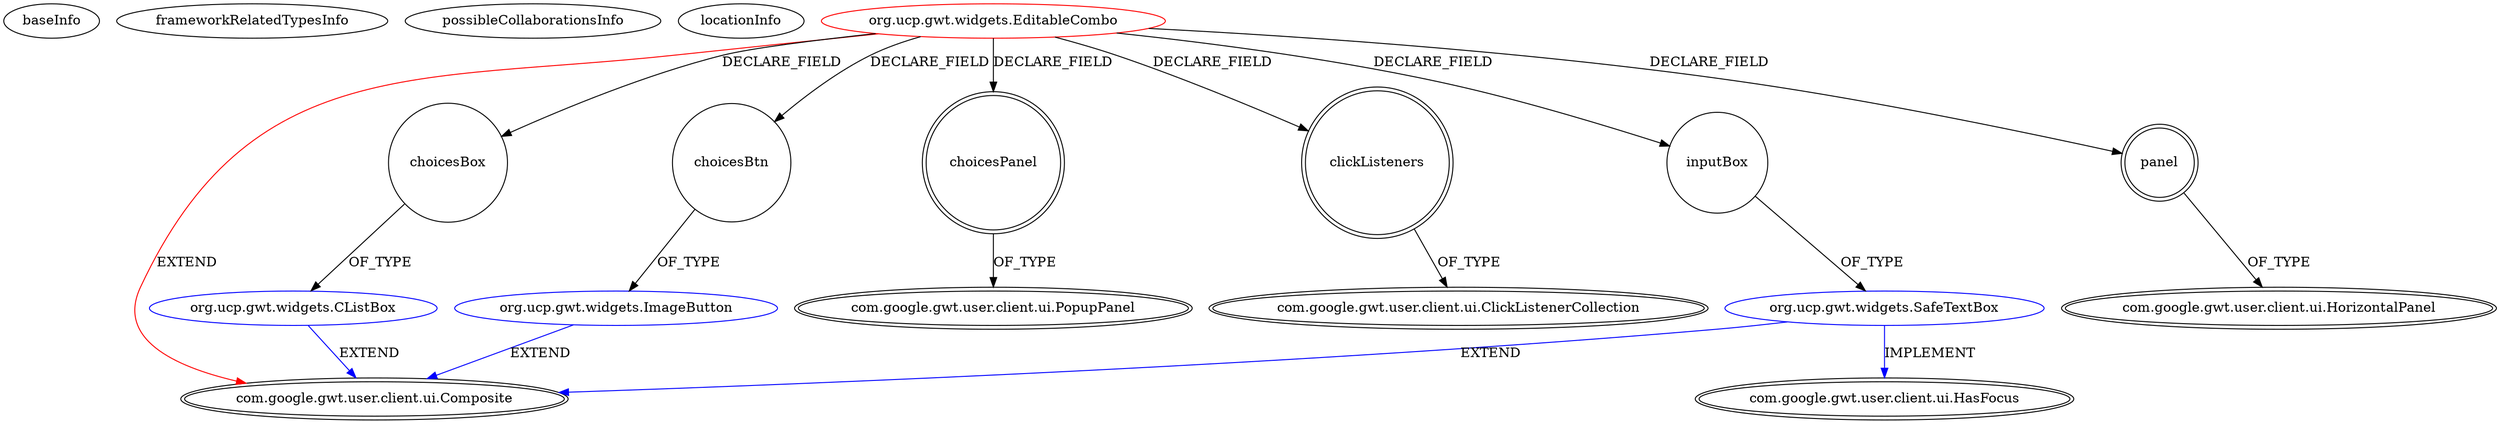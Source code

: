 digraph {
baseInfo[graphId=3034,category="extension_graph",isAnonymous=false,possibleRelation=true]
frameworkRelatedTypesInfo[0="com.google.gwt.user.client.ui.Composite"]
possibleCollaborationsInfo[0="3034~FIELD_DECLARATION-~com.google.gwt.user.client.ui.Composite ~com.google.gwt.user.client.ui.Composite ~false~false",1="3034~FIELD_DECLARATION-~com.google.gwt.user.client.ui.Composite ~com.google.gwt.user.client.ui.Composite com.google.gwt.user.client.ui.HasFocus ~false~false"]
locationInfo[projectName="hmiguellima-ugat",filePath="/hmiguellima-ugat/ugat-master/src/org/ucp/gwt/widgets/EditableCombo.java",contextSignature="EditableCombo",graphId="3034"]
0[label="org.ucp.gwt.widgets.EditableCombo",vertexType="ROOT_CLIENT_CLASS_DECLARATION",isFrameworkType=false,color=red]
1[label="com.google.gwt.user.client.ui.Composite",vertexType="FRAMEWORK_CLASS_TYPE",isFrameworkType=true,peripheries=2]
2[label="choicesBox",vertexType="FIELD_DECLARATION",isFrameworkType=false,shape=circle]
3[label="org.ucp.gwt.widgets.CListBox",vertexType="REFERENCE_CLIENT_CLASS_DECLARATION",isFrameworkType=false,color=blue]
5[label="choicesBtn",vertexType="FIELD_DECLARATION",isFrameworkType=false,shape=circle]
6[label="org.ucp.gwt.widgets.ImageButton",vertexType="REFERENCE_CLIENT_CLASS_DECLARATION",isFrameworkType=false,color=blue]
8[label="choicesPanel",vertexType="FIELD_DECLARATION",isFrameworkType=true,peripheries=2,shape=circle]
9[label="com.google.gwt.user.client.ui.PopupPanel",vertexType="FRAMEWORK_CLASS_TYPE",isFrameworkType=true,peripheries=2]
10[label="clickListeners",vertexType="FIELD_DECLARATION",isFrameworkType=true,peripheries=2,shape=circle]
11[label="com.google.gwt.user.client.ui.ClickListenerCollection",vertexType="FRAMEWORK_CLASS_TYPE",isFrameworkType=true,peripheries=2]
12[label="inputBox",vertexType="FIELD_DECLARATION",isFrameworkType=false,shape=circle]
13[label="org.ucp.gwt.widgets.SafeTextBox",vertexType="REFERENCE_CLIENT_CLASS_DECLARATION",isFrameworkType=false,color=blue]
15[label="com.google.gwt.user.client.ui.HasFocus",vertexType="FRAMEWORK_INTERFACE_TYPE",isFrameworkType=true,peripheries=2]
16[label="panel",vertexType="FIELD_DECLARATION",isFrameworkType=true,peripheries=2,shape=circle]
17[label="com.google.gwt.user.client.ui.HorizontalPanel",vertexType="FRAMEWORK_CLASS_TYPE",isFrameworkType=true,peripheries=2]
0->1[label="EXTEND",color=red]
0->2[label="DECLARE_FIELD"]
3->1[label="EXTEND",color=blue]
2->3[label="OF_TYPE"]
0->5[label="DECLARE_FIELD"]
6->1[label="EXTEND",color=blue]
5->6[label="OF_TYPE"]
0->8[label="DECLARE_FIELD"]
8->9[label="OF_TYPE"]
0->10[label="DECLARE_FIELD"]
10->11[label="OF_TYPE"]
0->12[label="DECLARE_FIELD"]
13->1[label="EXTEND",color=blue]
13->15[label="IMPLEMENT",color=blue]
12->13[label="OF_TYPE"]
0->16[label="DECLARE_FIELD"]
16->17[label="OF_TYPE"]
}

